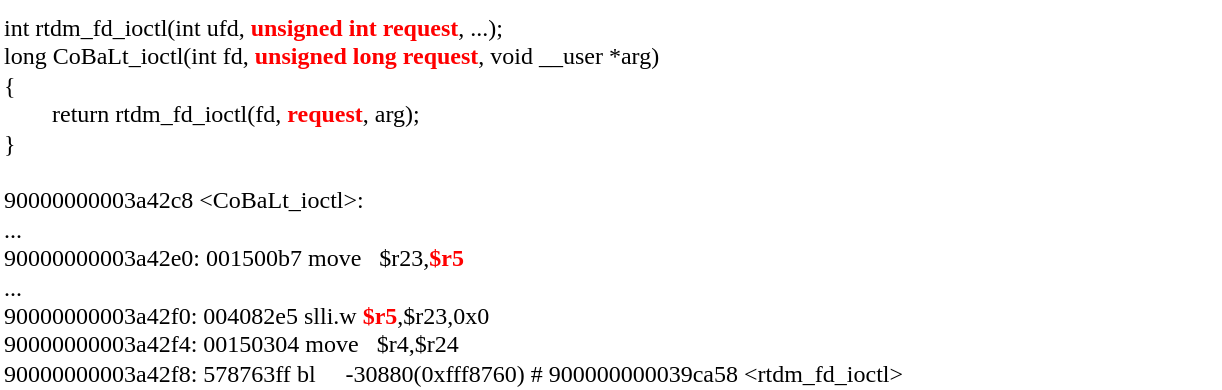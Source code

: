 <mxfile version="20.8.16" type="device"><diagram name="Page-1" id="9X0ESf6F69z7x2L2r5KG"><mxGraphModel dx="2378" dy="457" grid="1" gridSize="10" guides="1" tooltips="1" connect="1" arrows="1" fold="1" page="1" pageScale="1" pageWidth="827" pageHeight="1169" math="0" shadow="0"><root><mxCell id="0"/><mxCell id="1" parent="0"/><mxCell id="YRGdACz2NdePQLeItSf4-1" value="&lt;div&gt;&lt;div&gt;int rtdm_fd_ioctl(int ufd, &lt;b&gt;&lt;font color=&quot;#ff0000&quot;&gt;unsigned int request&lt;/font&gt;&lt;/b&gt;, ...);&lt;br&gt;&lt;/div&gt;&lt;div&gt;long CoBaLt_ioctl&lt;span style=&quot;background-color: initial;&quot;&gt;(int fd, &lt;b&gt;&lt;font color=&quot;#ff0000&quot;&gt;unsigned long request&lt;/font&gt;&lt;/b&gt;, void __user *arg)&lt;/span&gt;&lt;/div&gt;&lt;div&gt;{&lt;/div&gt;&lt;div&gt;&lt;span style=&quot;&quot;&gt;&lt;/span&gt;&amp;nbsp; &amp;nbsp; &amp;nbsp; &amp;nbsp; return rtdm_fd_ioctl(fd, &lt;font color=&quot;#ff0000&quot;&gt;&lt;b&gt;request&lt;/b&gt;&lt;/font&gt;, arg);&lt;/div&gt;&lt;div&gt;}&lt;/div&gt;&lt;/div&gt;&lt;div&gt;&lt;br&gt;&lt;/div&gt;&lt;div&gt;&lt;div&gt;90000000003a42c8 &amp;lt;CoBaLt_ioctl&amp;gt;:&lt;/div&gt;&lt;div&gt;...&lt;/div&gt;&lt;div&gt;90000000003a42e0:&lt;span style=&quot;&quot;&gt;&#9;&lt;/span&gt;001500b7 &lt;span style=&quot;&quot;&gt;&#9;&lt;/span&gt;move&lt;span style=&quot;&quot;&gt;&amp;nbsp; &amp;nbsp;&lt;/span&gt;$r23,&lt;font color=&quot;#ff0000&quot;&gt;&lt;b&gt;$r5&lt;/b&gt;&lt;/font&gt;&lt;/div&gt;&lt;div&gt;...&lt;/div&gt;&lt;div&gt;90000000003a42f0:&lt;span style=&quot;&quot;&gt;&#9;&lt;/span&gt;004082e5 &lt;span style=&quot;&quot;&gt;&#9;&lt;/span&gt;slli.w&lt;span style=&quot;&quot;&gt;&#9;&lt;/span&gt;&lt;font color=&quot;#ff0000&quot;&gt;&lt;b&gt;$r5&lt;/b&gt;&lt;/font&gt;,$r23,0x0&lt;/div&gt;&lt;div&gt;90000000003a42f4:&lt;span style=&quot;&quot;&gt;&#9;&lt;/span&gt;00150304 &lt;span style=&quot;&quot;&gt;&#9;&lt;/span&gt;move&lt;span style=&quot;&quot;&gt;&amp;nbsp; &amp;nbsp;&lt;/span&gt;$r4,$r24&lt;/div&gt;&lt;div&gt;90000000003a42f8:&lt;span style=&quot;&quot;&gt;&#9;&lt;/span&gt;578763ff &lt;span style=&quot;&quot;&gt;&#9;&lt;/span&gt;bl&lt;span style=&quot;&quot;&gt;&amp;nbsp; &amp;nbsp; &amp;nbsp;&lt;/span&gt;-30880(0xfff8760) # 900000000039ca58 &amp;lt;rtdm_fd_ioctl&amp;gt;&lt;/div&gt;&lt;/div&gt;" style="text;whiteSpace=wrap;html=1;fontFamily=Fira Code;" parent="1" vertex="1"><mxGeometry x="-1140" y="670" width="610" height="110" as="geometry"/></mxCell></root></mxGraphModel></diagram></mxfile>